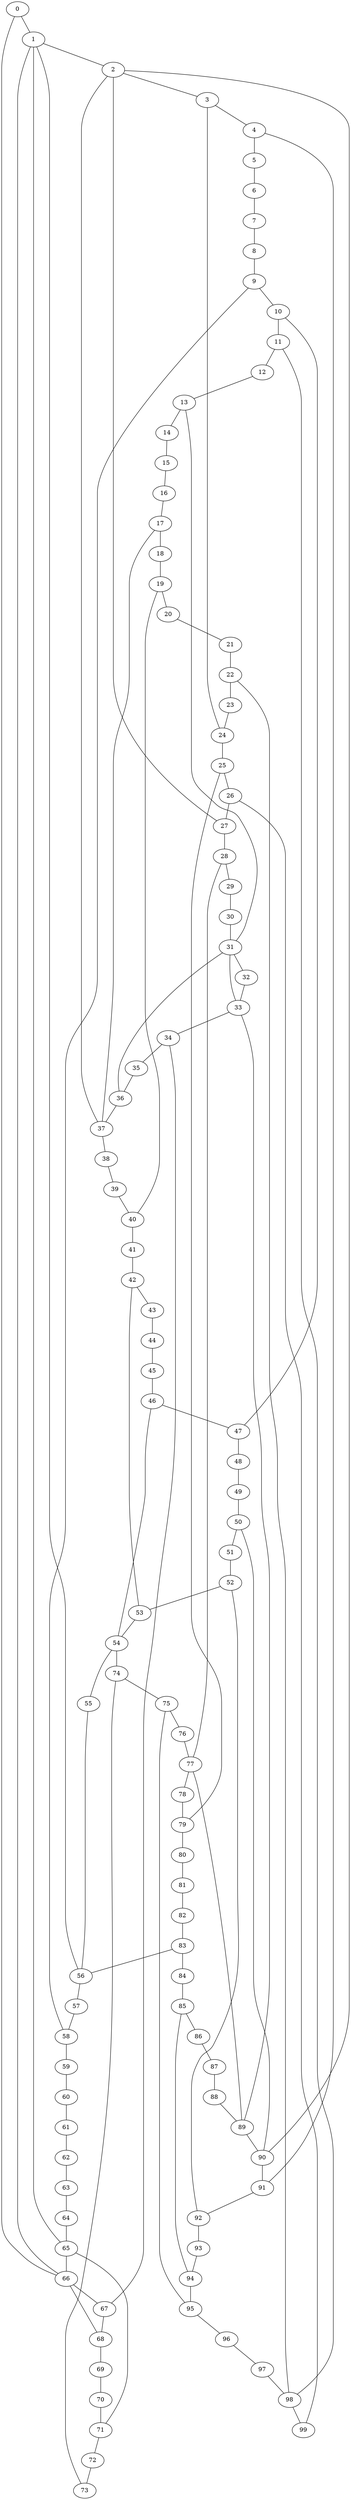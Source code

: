 graph G {
  "0";
  "1";
  "2";
  "3";
  "4";
  "5";
  "6";
  "7";
  "8";
  "9";
  "10";
  "11";
  "12";
  "13";
  "14";
  "15";
  "16";
  "17";
  "18";
  "19";
  "20";
  "21";
  "22";
  "23";
  "24";
  "25";
  "26";
  "27";
  "28";
  "29";
  "30";
  "31";
  "32";
  "33";
  "34";
  "35";
  "36";
  "37";
  "38";
  "39";
  "40";
  "41";
  "42";
  "43";
  "44";
  "45";
  "46";
  "47";
  "48";
  "49";
  "50";
  "51";
  "52";
  "53";
  "54";
  "55";
  "56";
  "57";
  "58";
  "59";
  "60";
  "61";
  "62";
  "63";
  "64";
  "65";
  "66";
  "67";
  "68";
  "69";
  "70";
  "71";
  "72";
  "73";
  "74";
  "75";
  "76";
  "77";
  "78";
  "79";
  "80";
  "81";
  "82";
  "83";
  "84";
  "85";
  "86";
  "87";
  "88";
  "89";
  "90";
  "91";
  "92";
  "93";
  "94";
  "95";
  "96";
  "97";
  "98";
  "99";
    "72" -- "73";
    "67" -- "68";
    "44" -- "45";
    "83" -- "56";
    "8" -- "9";
    "40" -- "41";
    "41" -- "42";
    "96" -- "97";
    "18" -- "19";
    "73" -- "74";
    "34" -- "67";
    "14" -- "15";
    "9" -- "10";
    "24" -- "3";
    "74" -- "75";
    "15" -- "16";
    "47" -- "48";
    "42" -- "43";
    "10" -- "47";
    "9" -- "58";
    "38" -- "39";
    "31" -- "33";
    "48" -- "49";
    "80" -- "81";
    "75" -- "76";
    "85" -- "86";
    "92" -- "52";
    "71" -- "72";
    "16" -- "17";
    "81" -- "82";
    "27" -- "2";
    "54" -- "74";
    "12" -- "13";
    "22" -- "23";
    "77" -- "78";
    "54" -- "46";
    "66" -- "0";
    "49" -- "50";
    "4" -- "91";
    "13" -- "14";
    "45" -- "46";
    "55" -- "56";
    "50" -- "51";
    "82" -- "83";
    "51" -- "52";
    "46" -- "47";
    "23" -- "24";
    "78" -- "79";
    "77" -- "89";
    "22" -- "98";
    "83" -- "84";
    "66" -- "68";
    "19" -- "20";
    "90" -- "50";
    "24" -- "25";
    "79" -- "80";
    "79" -- "25";
    "56" -- "57";
    "98" -- "11";
    "20" -- "21";
    "52" -- "53";
    "57" -- "58";
    "89" -- "90";
    "53" -- "54";
    "30" -- "31";
    "25" -- "26";
    "40" -- "19";
    "90" -- "91";
    "26" -- "27";
    "21" -- "22";
    "31" -- "32";
    "86" -- "87";
    "17" -- "18";
    "27" -- "28";
    "54" -- "55";
    "64" -- "65";
    "2" -- "90";
    "5" -- "6";
    "60" -- "61";
    "87" -- "88";
    "97" -- "98";
    "1" -- "2";
    "1" -- "66";
    "28" -- "29";
    "93" -- "94";
    "89" -- "33";
    "88" -- "89";
    "37" -- "2";
    "29" -- "30";
    "84" -- "85";
    "61" -- "62";
    "28" -- "77";
    "2" -- "3";
    "71" -- "65";
    "62" -- "63";
    "94" -- "95";
    "3" -- "4";
    "58" -- "59";
    "35" -- "36";
    "95" -- "96";
    "36" -- "37";
    "91" -- "92";
    "68" -- "69";
    "63" -- "64";
    "85" -- "94";
    "32" -- "33";
    "4" -- "5";
    "59" -- "60";
    "69" -- "70";
    "53" -- "42";
    "99" -- "26";
    "0" -- "1";
    "10" -- "11";
    "65" -- "66";
    "37" -- "38";
    "92" -- "93";
    "6" -- "7";
    "75" -- "95";
    "33" -- "34";
    "31" -- "13";
    "43" -- "44";
    "98" -- "99";
    "70" -- "71";
    "56" -- "1";
    "39" -- "40";
    "36" -- "31";
    "34" -- "35";
    "65" -- "1";
    "11" -- "12";
    "66" -- "67";
    "76" -- "77";
    "37" -- "17";
    "7" -- "8";
}
